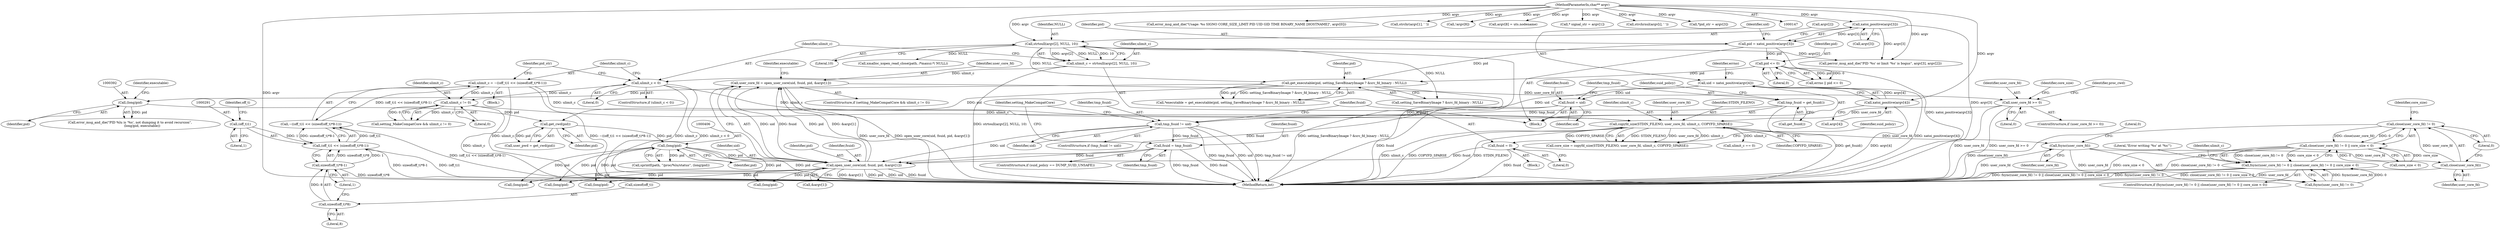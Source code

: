 digraph "0_abrt_8939398b82006ba1fec4ed491339fc075f43fc7c_1@API" {
"1001163" [label="(Call,close(user_core_fd) != 0)"];
"1001164" [label="(Call,close(user_core_fd))"];
"1001159" [label="(Call,fsync(user_core_fd))"];
"1001151" [label="(Call,copyfd_size(STDIN_FILENO, user_core_fd, ulimit_c, COPYFD_SPARSE))"];
"1001144" [label="(Call,user_core_fd >= 0)"];
"1000454" [label="(Call,user_core_fd = open_user_core(uid, fsuid, pid, &argv[1]))"];
"1000456" [label="(Call,open_user_core(uid, fsuid, pid, &argv[1]))"];
"1000426" [label="(Call,tmp_fsuid != uid)"];
"1000418" [label="(Call,tmp_fsuid = get_fsuid())"];
"1000313" [label="(Call,uid = xatoi_positive(argv[4]))"];
"1000315" [label="(Call,xatoi_positive(argv[4]))"];
"1000149" [label="(MethodParameterIn,char** argv)"];
"1000437" [label="(Call,fsuid = tmp_fsuid)"];
"1000430" [label="(Call,fsuid = 0)"];
"1000414" [label="(Call,fsuid = uid)"];
"1000405" [label="(Call,(long)pid)"];
"1000397" [label="(Call,get_cwd(pid))"];
"1000375" [label="(Call,get_executable(pid, setting_SaveBinaryImage ? &src_fd_binary : NULL))"];
"1000306" [label="(Call,pid = xatoi_positive(argv[3]))"];
"1000308" [label="(Call,xatoi_positive(argv[3]))"];
"1000322" [label="(Call,pid <= 0)"];
"1000275" [label="(Call,strtoull(argv[2], NULL, 10))"];
"1000391" [label="(Call,(long)pid)"];
"1000286" [label="(Call,ulimit_c = ~((off_t)1 << (sizeof(off_t)*8-1)))"];
"1000288" [label="(Call,~((off_t)1 << (sizeof(off_t)*8-1)))"];
"1000289" [label="(Call,(off_t)1 << (sizeof(off_t)*8-1))"];
"1000290" [label="(Call,(off_t)1)"];
"1000293" [label="(Call,sizeof(off_t)*8-1)"];
"1000294" [label="(Call,sizeof(off_t)*8)"];
"1000451" [label="(Call,ulimit_c != 0)"];
"1000282" [label="(Call,ulimit_c < 0)"];
"1000273" [label="(Call,ulimit_c = strtoull(argv[2], NULL, 10))"];
"1001162" [label="(Call,close(user_core_fd) != 0 || core_size < 0)"];
"1001157" [label="(Call,fsync(user_core_fd) != 0 || close(user_core_fd) != 0 || core_size < 0)"];
"1000393" [label="(Identifier,pid)"];
"1000296" [label="(Identifier,off_t)"];
"1001159" [label="(Call,fsync(user_core_fd))"];
"1000149" [label="(MethodParameterIn,char** argv)"];
"1000398" [label="(Identifier,pid)"];
"1000284" [label="(Literal,0)"];
"1000397" [label="(Call,get_cwd(pid))"];
"1000297" [label="(Literal,8)"];
"1001228" [label="(MethodReturn,int)"];
"1000176" [label="(Call,error_msg_and_die(\"Usage: %s SIGNO CORE_SIZE_LIMIT PID UID GID TIME BINARY_NAME [HOSTNAME]\", argv[0]))"];
"1000316" [label="(Call,argv[4])"];
"1000323" [label="(Identifier,pid)"];
"1000609" [label="(Call,(long)pid)"];
"1000150" [label="(Block,)"];
"1001151" [label="(Call,copyfd_size(STDIN_FILENO, user_core_fd, ulimit_c, COPYFD_SPARSE))"];
"1000419" [label="(Identifier,tmp_fsuid)"];
"1001191" [label="(Identifier,ulimit_c)"];
"1000373" [label="(Call,*executable = get_executable(pid, setting_SaveBinaryImage ? &src_fd_binary : NULL))"];
"1000428" [label="(Identifier,uid)"];
"1000636" [label="(Call,(long)pid)"];
"1000375" [label="(Call,get_executable(pid, setting_SaveBinaryImage ? &src_fd_binary : NULL))"];
"1000420" [label="(Call,get_fsuid())"];
"1001166" [label="(Literal,0)"];
"1000451" [label="(Call,ulimit_c != 0)"];
"1001163" [label="(Call,close(user_core_fd) != 0)"];
"1001144" [label="(Call,user_core_fd >= 0)"];
"1000313" [label="(Call,uid = xatoi_positive(argv[4]))"];
"1000429" [label="(Block,)"];
"1000285" [label="(Block,)"];
"1001212" [label="(Call,(long)pid)"];
"1000426" [label="(Call,tmp_fsuid != uid)"];
"1000448" [label="(ControlStructure,if (setting_MakeCompatCore && ulimit_c != 0))"];
"1001190" [label="(Call,ulimit_c == 0)"];
"1001167" [label="(Call,core_size < 0)"];
"1000315" [label="(Call,xatoi_positive(argv[4]))"];
"1000453" [label="(Literal,0)"];
"1000414" [label="(Call,fsuid = uid)"];
"1000431" [label="(Identifier,fsuid)"];
"1000376" [label="(Identifier,pid)"];
"1000430" [label="(Call,fsuid = 0)"];
"1000314" [label="(Identifier,uid)"];
"1000289" [label="(Call,(off_t)1 << (sizeof(off_t)*8-1))"];
"1000427" [label="(Identifier,tmp_fsuid)"];
"1000306" [label="(Call,pid = xatoi_positive(argv[3]))"];
"1000293" [label="(Call,sizeof(off_t)*8-1)"];
"1000435" [label="(Identifier,suid_policy)"];
"1000456" [label="(Call,open_user_core(uid, fsuid, pid, &argv[1]))"];
"1001162" [label="(Call,close(user_core_fd) != 0 || core_size < 0)"];
"1000407" [label="(Identifier,pid)"];
"1000402" [label="(Call,sprintf(path, \"/proc/%lu/status\", (long)pid))"];
"1000395" [label="(Call,user_pwd = get_cwd(pid))"];
"1001158" [label="(Call,fsync(user_core_fd) != 0)"];
"1000295" [label="(Call,sizeof(off_t))"];
"1001149" [label="(Call,core_size = copyfd_size(STDIN_FILENO, user_core_fd, ulimit_c, COPYFD_SPARSE))"];
"1000415" [label="(Identifier,fsuid)"];
"1000423" [label="(Identifier,suid_policy)"];
"1000459" [label="(Identifier,pid)"];
"1001145" [label="(Identifier,user_core_fd)"];
"1001154" [label="(Identifier,ulimit_c)"];
"1001172" [label="(Literal,\"Error writing '%s' at '%s'\")"];
"1000416" [label="(Identifier,uid)"];
"1000320" [label="(Call,errno || pid <= 0)"];
"1000283" [label="(Identifier,ulimit_c)"];
"1000425" [label="(ControlStructure,if (tmp_fsuid != uid))"];
"1000290" [label="(Call,(off_t)1)"];
"1000439" [label="(Identifier,tmp_fsuid)"];
"1001155" [label="(Identifier,COPYFD_SPARSE)"];
"1001160" [label="(Identifier,user_core_fd)"];
"1000182" [label="(Call,strchr(argv[1], ' '))"];
"1001156" [label="(ControlStructure,if (fsync(user_core_fd) != 0 || close(user_core_fd) != 0 || core_size < 0))"];
"1001157" [label="(Call,fsync(user_core_fd) != 0 || close(user_core_fd) != 0 || core_size < 0)"];
"1000351" [label="(Call,!argv[8])"];
"1001161" [label="(Literal,0)"];
"1000279" [label="(Identifier,NULL)"];
"1000433" [label="(ControlStructure,if (suid_policy == DUMP_SUID_UNSAFE))"];
"1001168" [label="(Identifier,core_size)"];
"1001146" [label="(Literal,0)"];
"1000280" [label="(Literal,10)"];
"1000454" [label="(Call,user_core_fd = open_user_core(uid, fsuid, pid, &argv[1]))"];
"1000410" [label="(Call,xmalloc_xopen_read_close(path, /*maxsz:*/ NULL))"];
"1000281" [label="(ControlStructure,if (ulimit_c < 0))"];
"1001164" [label="(Call,close(user_core_fd))"];
"1000405" [label="(Call,(long)pid)"];
"1000437" [label="(Call,fsuid = tmp_fsuid)"];
"1000309" [label="(Call,argv[3])"];
"1000288" [label="(Call,~((off_t)1 << (sizeof(off_t)*8-1)))"];
"1001143" [label="(ControlStructure,if (user_core_fd >= 0))"];
"1000455" [label="(Identifier,user_core_fd)"];
"1000307" [label="(Identifier,pid)"];
"1000301" [label="(Identifier,pid_str)"];
"1000460" [label="(Call,&argv[1])"];
"1000450" [label="(Identifier,setting_MakeCompatCore)"];
"1000458" [label="(Identifier,fsuid)"];
"1000282" [label="(Call,ulimit_c < 0)"];
"1000321" [label="(Identifier,errno)"];
"1000391" [label="(Call,(long)pid)"];
"1000294" [label="(Call,sizeof(off_t)*8)"];
"1000471" [label="(Call,(long)pid)"];
"1000322" [label="(Call,pid <= 0)"];
"1000418" [label="(Call,tmp_fsuid = get_fsuid())"];
"1001153" [label="(Identifier,user_core_fd)"];
"1000274" [label="(Identifier,ulimit_c)"];
"1000438" [label="(Identifier,fsuid)"];
"1000359" [label="(Call,argv[8] = uts.nodename)"];
"1000275" [label="(Call,strtoull(argv[2], NULL, 10))"];
"1000273" [label="(Call,ulimit_c = strtoull(argv[2], NULL, 10))"];
"1000286" [label="(Call,ulimit_c = ~((off_t)1 << (sizeof(off_t)*8-1)))"];
"1000262" [label="(Call,* signal_str = argv[1])"];
"1000201" [label="(Call,strchrnul(argv[i], ' '))"];
"1000394" [label="(Identifier,executable)"];
"1001150" [label="(Identifier,core_size)"];
"1000300" [label="(Call,*pid_str = argv[3])"];
"1000287" [label="(Identifier,ulimit_c)"];
"1000298" [label="(Literal,1)"];
"1001152" [label="(Identifier,STDIN_FILENO)"];
"1000457" [label="(Identifier,uid)"];
"1001165" [label="(Identifier,user_core_fd)"];
"1000292" [label="(Literal,1)"];
"1000389" [label="(Call,error_msg_and_die(\"PID %lu is '%s', not dumping it to avoid recursion\",\n                        (long)pid, executable))"];
"1000308" [label="(Call,xatoi_positive(argv[3]))"];
"1000377" [label="(Call,setting_SaveBinaryImage ? &src_fd_binary : NULL)"];
"1000466" [label="(Identifier,executable)"];
"1001222" [label="(Identifier,proc_cwd)"];
"1000324" [label="(Literal,0)"];
"1000452" [label="(Identifier,ulimit_c)"];
"1000276" [label="(Call,argv[2])"];
"1000432" [label="(Literal,0)"];
"1000449" [label="(Call,setting_MakeCompatCore && ulimit_c != 0)"];
"1000326" [label="(Call,perror_msg_and_die(\"PID '%s' or limit '%s' is bogus\", argv[3], argv[2]))"];
"1001163" -> "1001162"  [label="AST: "];
"1001163" -> "1001166"  [label="CFG: "];
"1001164" -> "1001163"  [label="AST: "];
"1001166" -> "1001163"  [label="AST: "];
"1001168" -> "1001163"  [label="CFG: "];
"1001162" -> "1001163"  [label="CFG: "];
"1001163" -> "1001228"  [label="DDG: close(user_core_fd)"];
"1001163" -> "1001162"  [label="DDG: close(user_core_fd)"];
"1001163" -> "1001162"  [label="DDG: 0"];
"1001164" -> "1001163"  [label="DDG: user_core_fd"];
"1001164" -> "1001165"  [label="CFG: "];
"1001165" -> "1001164"  [label="AST: "];
"1001166" -> "1001164"  [label="CFG: "];
"1001164" -> "1001228"  [label="DDG: user_core_fd"];
"1001159" -> "1001164"  [label="DDG: user_core_fd"];
"1001159" -> "1001158"  [label="AST: "];
"1001159" -> "1001160"  [label="CFG: "];
"1001160" -> "1001159"  [label="AST: "];
"1001161" -> "1001159"  [label="CFG: "];
"1001159" -> "1001228"  [label="DDG: user_core_fd"];
"1001159" -> "1001158"  [label="DDG: user_core_fd"];
"1001151" -> "1001159"  [label="DDG: user_core_fd"];
"1001151" -> "1001149"  [label="AST: "];
"1001151" -> "1001155"  [label="CFG: "];
"1001152" -> "1001151"  [label="AST: "];
"1001153" -> "1001151"  [label="AST: "];
"1001154" -> "1001151"  [label="AST: "];
"1001155" -> "1001151"  [label="AST: "];
"1001149" -> "1001151"  [label="CFG: "];
"1001151" -> "1001228"  [label="DDG: COPYFD_SPARSE"];
"1001151" -> "1001228"  [label="DDG: ulimit_c"];
"1001151" -> "1001228"  [label="DDG: STDIN_FILENO"];
"1001151" -> "1001149"  [label="DDG: STDIN_FILENO"];
"1001151" -> "1001149"  [label="DDG: user_core_fd"];
"1001151" -> "1001149"  [label="DDG: ulimit_c"];
"1001151" -> "1001149"  [label="DDG: COPYFD_SPARSE"];
"1001144" -> "1001151"  [label="DDG: user_core_fd"];
"1000286" -> "1001151"  [label="DDG: ulimit_c"];
"1000451" -> "1001151"  [label="DDG: ulimit_c"];
"1000282" -> "1001151"  [label="DDG: ulimit_c"];
"1001151" -> "1001190"  [label="DDG: ulimit_c"];
"1001144" -> "1001143"  [label="AST: "];
"1001144" -> "1001146"  [label="CFG: "];
"1001145" -> "1001144"  [label="AST: "];
"1001146" -> "1001144"  [label="AST: "];
"1001150" -> "1001144"  [label="CFG: "];
"1001222" -> "1001144"  [label="CFG: "];
"1001144" -> "1001228"  [label="DDG: user_core_fd"];
"1001144" -> "1001228"  [label="DDG: user_core_fd >= 0"];
"1000454" -> "1001144"  [label="DDG: user_core_fd"];
"1000454" -> "1000448"  [label="AST: "];
"1000454" -> "1000456"  [label="CFG: "];
"1000455" -> "1000454"  [label="AST: "];
"1000456" -> "1000454"  [label="AST: "];
"1000466" -> "1000454"  [label="CFG: "];
"1000454" -> "1001228"  [label="DDG: user_core_fd"];
"1000454" -> "1001228"  [label="DDG: open_user_core(uid, fsuid, pid, &argv[1])"];
"1000456" -> "1000454"  [label="DDG: uid"];
"1000456" -> "1000454"  [label="DDG: fsuid"];
"1000456" -> "1000454"  [label="DDG: pid"];
"1000456" -> "1000454"  [label="DDG: &argv[1]"];
"1000456" -> "1000460"  [label="CFG: "];
"1000457" -> "1000456"  [label="AST: "];
"1000458" -> "1000456"  [label="AST: "];
"1000459" -> "1000456"  [label="AST: "];
"1000460" -> "1000456"  [label="AST: "];
"1000456" -> "1001228"  [label="DDG: &argv[1]"];
"1000456" -> "1001228"  [label="DDG: pid"];
"1000456" -> "1001228"  [label="DDG: uid"];
"1000456" -> "1001228"  [label="DDG: fsuid"];
"1000426" -> "1000456"  [label="DDG: uid"];
"1000437" -> "1000456"  [label="DDG: fsuid"];
"1000430" -> "1000456"  [label="DDG: fsuid"];
"1000414" -> "1000456"  [label="DDG: fsuid"];
"1000405" -> "1000456"  [label="DDG: pid"];
"1000456" -> "1000471"  [label="DDG: pid"];
"1000456" -> "1000609"  [label="DDG: pid"];
"1000456" -> "1000636"  [label="DDG: pid"];
"1000456" -> "1001212"  [label="DDG: pid"];
"1000426" -> "1000425"  [label="AST: "];
"1000426" -> "1000428"  [label="CFG: "];
"1000427" -> "1000426"  [label="AST: "];
"1000428" -> "1000426"  [label="AST: "];
"1000431" -> "1000426"  [label="CFG: "];
"1000450" -> "1000426"  [label="CFG: "];
"1000426" -> "1001228"  [label="DDG: uid"];
"1000426" -> "1001228"  [label="DDG: tmp_fsuid"];
"1000426" -> "1001228"  [label="DDG: tmp_fsuid != uid"];
"1000418" -> "1000426"  [label="DDG: tmp_fsuid"];
"1000313" -> "1000426"  [label="DDG: uid"];
"1000426" -> "1000437"  [label="DDG: tmp_fsuid"];
"1000418" -> "1000150"  [label="AST: "];
"1000418" -> "1000420"  [label="CFG: "];
"1000419" -> "1000418"  [label="AST: "];
"1000420" -> "1000418"  [label="AST: "];
"1000423" -> "1000418"  [label="CFG: "];
"1000418" -> "1001228"  [label="DDG: get_fsuid()"];
"1000313" -> "1000150"  [label="AST: "];
"1000313" -> "1000315"  [label="CFG: "];
"1000314" -> "1000313"  [label="AST: "];
"1000315" -> "1000313"  [label="AST: "];
"1000321" -> "1000313"  [label="CFG: "];
"1000313" -> "1001228"  [label="DDG: xatoi_positive(argv[4])"];
"1000315" -> "1000313"  [label="DDG: argv[4]"];
"1000313" -> "1000414"  [label="DDG: uid"];
"1000315" -> "1000316"  [label="CFG: "];
"1000316" -> "1000315"  [label="AST: "];
"1000315" -> "1001228"  [label="DDG: argv[4]"];
"1000149" -> "1000315"  [label="DDG: argv"];
"1000149" -> "1000147"  [label="AST: "];
"1000149" -> "1001228"  [label="DDG: argv"];
"1000149" -> "1000176"  [label="DDG: argv"];
"1000149" -> "1000182"  [label="DDG: argv"];
"1000149" -> "1000201"  [label="DDG: argv"];
"1000149" -> "1000262"  [label="DDG: argv"];
"1000149" -> "1000275"  [label="DDG: argv"];
"1000149" -> "1000300"  [label="DDG: argv"];
"1000149" -> "1000308"  [label="DDG: argv"];
"1000149" -> "1000326"  [label="DDG: argv"];
"1000149" -> "1000351"  [label="DDG: argv"];
"1000149" -> "1000359"  [label="DDG: argv"];
"1000437" -> "1000433"  [label="AST: "];
"1000437" -> "1000439"  [label="CFG: "];
"1000438" -> "1000437"  [label="AST: "];
"1000439" -> "1000437"  [label="AST: "];
"1000450" -> "1000437"  [label="CFG: "];
"1000437" -> "1001228"  [label="DDG: fsuid"];
"1000437" -> "1001228"  [label="DDG: tmp_fsuid"];
"1000430" -> "1000429"  [label="AST: "];
"1000430" -> "1000432"  [label="CFG: "];
"1000431" -> "1000430"  [label="AST: "];
"1000432" -> "1000430"  [label="AST: "];
"1000435" -> "1000430"  [label="CFG: "];
"1000430" -> "1001228"  [label="DDG: fsuid"];
"1000414" -> "1000150"  [label="AST: "];
"1000414" -> "1000416"  [label="CFG: "];
"1000415" -> "1000414"  [label="AST: "];
"1000416" -> "1000414"  [label="AST: "];
"1000419" -> "1000414"  [label="CFG: "];
"1000414" -> "1001228"  [label="DDG: fsuid"];
"1000405" -> "1000402"  [label="AST: "];
"1000405" -> "1000407"  [label="CFG: "];
"1000406" -> "1000405"  [label="AST: "];
"1000407" -> "1000405"  [label="AST: "];
"1000402" -> "1000405"  [label="CFG: "];
"1000405" -> "1001228"  [label="DDG: pid"];
"1000405" -> "1000402"  [label="DDG: pid"];
"1000397" -> "1000405"  [label="DDG: pid"];
"1000405" -> "1000471"  [label="DDG: pid"];
"1000405" -> "1000609"  [label="DDG: pid"];
"1000405" -> "1000636"  [label="DDG: pid"];
"1000405" -> "1001212"  [label="DDG: pid"];
"1000397" -> "1000395"  [label="AST: "];
"1000397" -> "1000398"  [label="CFG: "];
"1000398" -> "1000397"  [label="AST: "];
"1000395" -> "1000397"  [label="CFG: "];
"1000397" -> "1000395"  [label="DDG: pid"];
"1000375" -> "1000397"  [label="DDG: pid"];
"1000391" -> "1000397"  [label="DDG: pid"];
"1000375" -> "1000373"  [label="AST: "];
"1000375" -> "1000377"  [label="CFG: "];
"1000376" -> "1000375"  [label="AST: "];
"1000377" -> "1000375"  [label="AST: "];
"1000373" -> "1000375"  [label="CFG: "];
"1000375" -> "1001228"  [label="DDG: setting_SaveBinaryImage ? &src_fd_binary : NULL"];
"1000375" -> "1000373"  [label="DDG: pid"];
"1000375" -> "1000373"  [label="DDG: setting_SaveBinaryImage ? &src_fd_binary : NULL"];
"1000306" -> "1000375"  [label="DDG: pid"];
"1000322" -> "1000375"  [label="DDG: pid"];
"1000275" -> "1000375"  [label="DDG: NULL"];
"1000375" -> "1000391"  [label="DDG: pid"];
"1000306" -> "1000150"  [label="AST: "];
"1000306" -> "1000308"  [label="CFG: "];
"1000307" -> "1000306"  [label="AST: "];
"1000308" -> "1000306"  [label="AST: "];
"1000314" -> "1000306"  [label="CFG: "];
"1000306" -> "1001228"  [label="DDG: xatoi_positive(argv[3])"];
"1000308" -> "1000306"  [label="DDG: argv[3]"];
"1000306" -> "1000322"  [label="DDG: pid"];
"1000308" -> "1000309"  [label="CFG: "];
"1000309" -> "1000308"  [label="AST: "];
"1000308" -> "1001228"  [label="DDG: argv[3]"];
"1000308" -> "1000326"  [label="DDG: argv[3]"];
"1000322" -> "1000320"  [label="AST: "];
"1000322" -> "1000324"  [label="CFG: "];
"1000323" -> "1000322"  [label="AST: "];
"1000324" -> "1000322"  [label="AST: "];
"1000320" -> "1000322"  [label="CFG: "];
"1000322" -> "1000320"  [label="DDG: pid"];
"1000322" -> "1000320"  [label="DDG: 0"];
"1000275" -> "1000273"  [label="AST: "];
"1000275" -> "1000280"  [label="CFG: "];
"1000276" -> "1000275"  [label="AST: "];
"1000279" -> "1000275"  [label="AST: "];
"1000280" -> "1000275"  [label="AST: "];
"1000273" -> "1000275"  [label="CFG: "];
"1000275" -> "1001228"  [label="DDG: argv[2]"];
"1000275" -> "1000273"  [label="DDG: argv[2]"];
"1000275" -> "1000273"  [label="DDG: NULL"];
"1000275" -> "1000273"  [label="DDG: 10"];
"1000275" -> "1000326"  [label="DDG: argv[2]"];
"1000275" -> "1000377"  [label="DDG: NULL"];
"1000275" -> "1000410"  [label="DDG: NULL"];
"1000391" -> "1000389"  [label="AST: "];
"1000391" -> "1000393"  [label="CFG: "];
"1000392" -> "1000391"  [label="AST: "];
"1000393" -> "1000391"  [label="AST: "];
"1000394" -> "1000391"  [label="CFG: "];
"1000391" -> "1000389"  [label="DDG: pid"];
"1000286" -> "1000285"  [label="AST: "];
"1000286" -> "1000288"  [label="CFG: "];
"1000287" -> "1000286"  [label="AST: "];
"1000288" -> "1000286"  [label="AST: "];
"1000301" -> "1000286"  [label="CFG: "];
"1000286" -> "1001228"  [label="DDG: ulimit_c"];
"1000286" -> "1001228"  [label="DDG: ~((off_t)1 << (sizeof(off_t)*8-1))"];
"1000288" -> "1000286"  [label="DDG: (off_t)1 << (sizeof(off_t)*8-1)"];
"1000286" -> "1000451"  [label="DDG: ulimit_c"];
"1000288" -> "1000289"  [label="CFG: "];
"1000289" -> "1000288"  [label="AST: "];
"1000288" -> "1001228"  [label="DDG: (off_t)1 << (sizeof(off_t)*8-1)"];
"1000289" -> "1000288"  [label="DDG: (off_t)1"];
"1000289" -> "1000288"  [label="DDG: sizeof(off_t)*8-1"];
"1000289" -> "1000293"  [label="CFG: "];
"1000290" -> "1000289"  [label="AST: "];
"1000293" -> "1000289"  [label="AST: "];
"1000289" -> "1001228"  [label="DDG: (off_t)1"];
"1000289" -> "1001228"  [label="DDG: sizeof(off_t)*8-1"];
"1000290" -> "1000289"  [label="DDG: 1"];
"1000293" -> "1000289"  [label="DDG: sizeof(off_t)*8"];
"1000293" -> "1000289"  [label="DDG: 1"];
"1000290" -> "1000292"  [label="CFG: "];
"1000291" -> "1000290"  [label="AST: "];
"1000292" -> "1000290"  [label="AST: "];
"1000296" -> "1000290"  [label="CFG: "];
"1000293" -> "1000298"  [label="CFG: "];
"1000294" -> "1000293"  [label="AST: "];
"1000298" -> "1000293"  [label="AST: "];
"1000293" -> "1001228"  [label="DDG: sizeof(off_t)*8"];
"1000294" -> "1000293"  [label="DDG: 8"];
"1000294" -> "1000297"  [label="CFG: "];
"1000295" -> "1000294"  [label="AST: "];
"1000297" -> "1000294"  [label="AST: "];
"1000298" -> "1000294"  [label="CFG: "];
"1000451" -> "1000449"  [label="AST: "];
"1000451" -> "1000453"  [label="CFG: "];
"1000452" -> "1000451"  [label="AST: "];
"1000453" -> "1000451"  [label="AST: "];
"1000449" -> "1000451"  [label="CFG: "];
"1000451" -> "1001228"  [label="DDG: ulimit_c"];
"1000451" -> "1000449"  [label="DDG: ulimit_c"];
"1000451" -> "1000449"  [label="DDG: 0"];
"1000282" -> "1000451"  [label="DDG: ulimit_c"];
"1000282" -> "1000281"  [label="AST: "];
"1000282" -> "1000284"  [label="CFG: "];
"1000283" -> "1000282"  [label="AST: "];
"1000284" -> "1000282"  [label="AST: "];
"1000287" -> "1000282"  [label="CFG: "];
"1000301" -> "1000282"  [label="CFG: "];
"1000282" -> "1001228"  [label="DDG: ulimit_c < 0"];
"1000282" -> "1001228"  [label="DDG: ulimit_c"];
"1000273" -> "1000282"  [label="DDG: ulimit_c"];
"1000273" -> "1000150"  [label="AST: "];
"1000274" -> "1000273"  [label="AST: "];
"1000283" -> "1000273"  [label="CFG: "];
"1000273" -> "1001228"  [label="DDG: strtoull(argv[2], NULL, 10)"];
"1001162" -> "1001157"  [label="AST: "];
"1001162" -> "1001167"  [label="CFG: "];
"1001167" -> "1001162"  [label="AST: "];
"1001157" -> "1001162"  [label="CFG: "];
"1001162" -> "1001228"  [label="DDG: close(user_core_fd) != 0"];
"1001162" -> "1001228"  [label="DDG: core_size < 0"];
"1001162" -> "1001157"  [label="DDG: close(user_core_fd) != 0"];
"1001162" -> "1001157"  [label="DDG: core_size < 0"];
"1001167" -> "1001162"  [label="DDG: core_size"];
"1001167" -> "1001162"  [label="DDG: 0"];
"1001157" -> "1001156"  [label="AST: "];
"1001157" -> "1001158"  [label="CFG: "];
"1001158" -> "1001157"  [label="AST: "];
"1001172" -> "1001157"  [label="CFG: "];
"1001191" -> "1001157"  [label="CFG: "];
"1001157" -> "1001228"  [label="DDG: close(user_core_fd) != 0 || core_size < 0"];
"1001157" -> "1001228"  [label="DDG: fsync(user_core_fd) != 0"];
"1001157" -> "1001228"  [label="DDG: fsync(user_core_fd) != 0 || close(user_core_fd) != 0 || core_size < 0"];
"1001158" -> "1001157"  [label="DDG: fsync(user_core_fd)"];
"1001158" -> "1001157"  [label="DDG: 0"];
}
